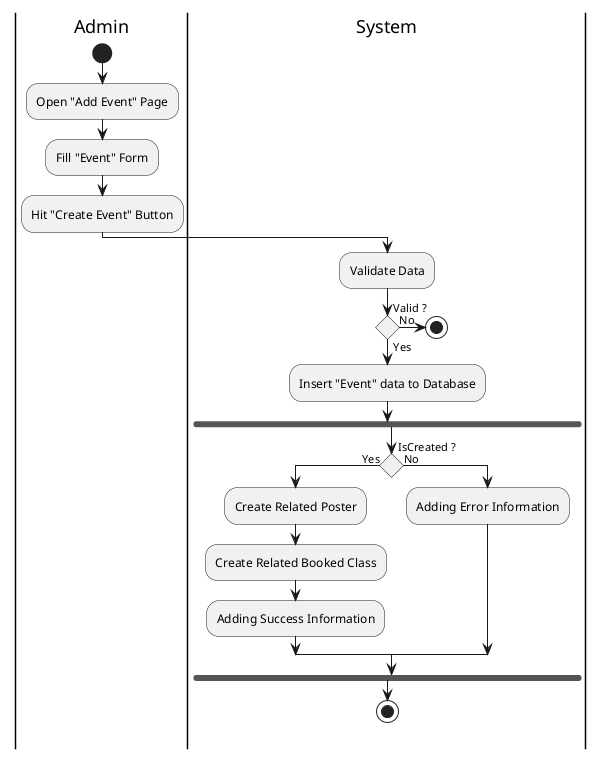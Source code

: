 @startuml CreateEvent

skinparam ConditionEndStyle hline
skinparam conditionStyle diamond
skinparam Monochrome true
skinparam Shadowing false

|Admin|
start
:Open "Add Event" Page;
:Fill "Event" Form;
:Hit "Create Event" Button;

|System|
:Validate Data;
if (Valid ?) then (Yes)
    :Insert "Event" data to Database;
    fork
        if (IsCreated ?) then (Yes)
            :Create Related Poster;
            :Create Related Booked Class;
            :Adding Success Information;
        else (No)
            :Adding Error Information;
        endif
    endfork
    stop
else (No)
    stop
endif
@enduml